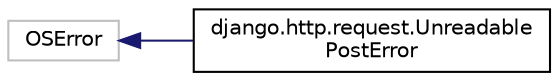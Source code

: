 digraph "Graphical Class Hierarchy"
{
 // LATEX_PDF_SIZE
  edge [fontname="Helvetica",fontsize="10",labelfontname="Helvetica",labelfontsize="10"];
  node [fontname="Helvetica",fontsize="10",shape=record];
  rankdir="LR";
  Node3096 [label="OSError",height=0.2,width=0.4,color="grey75", fillcolor="white", style="filled",tooltip=" "];
  Node3096 -> Node0 [dir="back",color="midnightblue",fontsize="10",style="solid",fontname="Helvetica"];
  Node0 [label="django.http.request.Unreadable\lPostError",height=0.2,width=0.4,color="black", fillcolor="white", style="filled",URL="$classdjango_1_1http_1_1request_1_1_unreadable_post_error.html",tooltip=" "];
}

